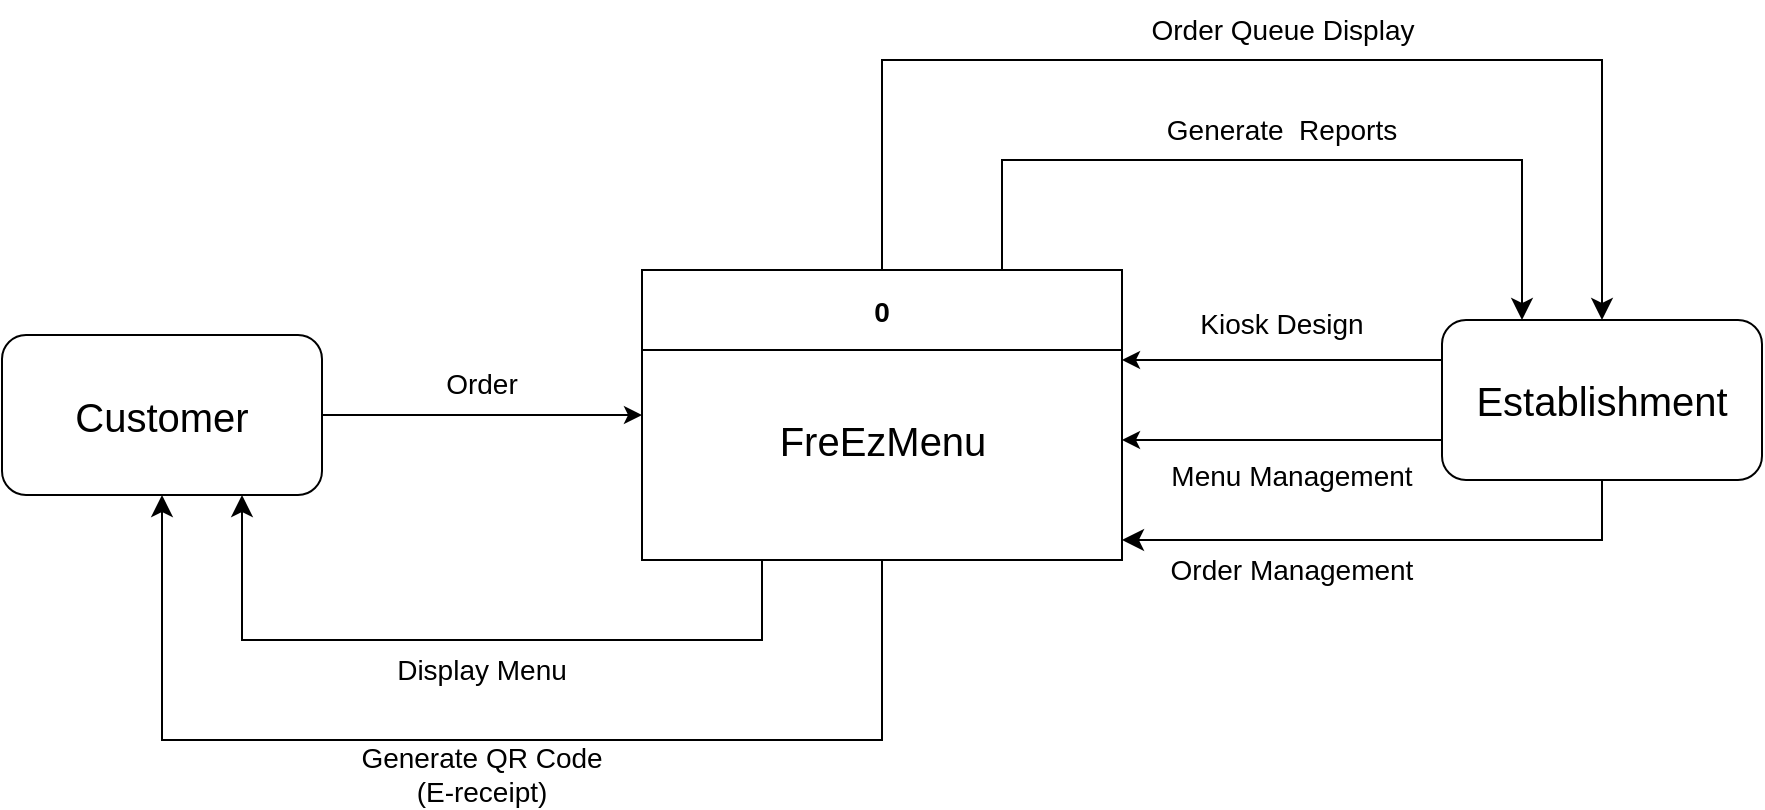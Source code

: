 <mxfile>
    <diagram id="vPrVIfmSzrOqrGtBvPkh" name="Page-1">
        <mxGraphModel dx="951" dy="691" grid="1" gridSize="10" guides="1" tooltips="1" connect="1" arrows="1" fold="1" page="1" pageScale="1" pageWidth="2000" pageHeight="1100" math="0" shadow="0">
            <root>
                <mxCell id="0"/>
                <mxCell id="1" parent="0"/>
                <mxCell id="2" value="0" style="swimlane;startSize=40;fontSize=14;" parent="1" vertex="1">
                    <mxGeometry x="880" y="535" width="240" height="145" as="geometry"/>
                </mxCell>
                <mxCell id="7" value="Establishment" style="rounded=1;whiteSpace=wrap;html=1;fontSize=20;" parent="1" vertex="1">
                    <mxGeometry x="1280" y="560" width="160" height="80" as="geometry"/>
                </mxCell>
                <mxCell id="8" value="Customer" style="rounded=1;whiteSpace=wrap;html=1;fontSize=20;" parent="1" vertex="1">
                    <mxGeometry x="560" y="567.5" width="160" height="80" as="geometry"/>
                </mxCell>
                <mxCell id="10" value="" style="endArrow=none;html=1;fontSize=20;entryX=1;entryY=0.5;entryDx=0;entryDy=0;endFill=0;startArrow=classic;startFill=1;exitX=0;exitY=0.5;exitDx=0;exitDy=0;" parent="1" source="2" target="8" edge="1">
                    <mxGeometry width="50" height="50" relative="1" as="geometry">
                        <mxPoint x="880" y="580" as="sourcePoint"/>
                        <mxPoint x="970" y="480" as="targetPoint"/>
                    </mxGeometry>
                </mxCell>
                <mxCell id="13" value="Order" style="text;html=1;strokeColor=none;fillColor=none;align=center;verticalAlign=middle;whiteSpace=wrap;rounded=0;fontSize=14;" parent="1" vertex="1">
                    <mxGeometry x="750" y="577" width="100" height="30" as="geometry"/>
                </mxCell>
                <mxCell id="15" value="Generate&amp;nbsp; Reports" style="text;html=1;strokeColor=none;fillColor=none;align=center;verticalAlign=middle;whiteSpace=wrap;rounded=0;fontSize=14;" parent="1" vertex="1">
                    <mxGeometry x="1140" y="450" width="120" height="30" as="geometry"/>
                </mxCell>
                <mxCell id="16" value="&lt;font style=&quot;font-size: 20px;&quot;&gt;FreEzMenu&lt;/font&gt;" style="text;html=1;align=center;verticalAlign=middle;resizable=0;points=[];autosize=1;strokeColor=none;fillColor=none;fontSize=14;" parent="1" vertex="1">
                    <mxGeometry x="935" y="600" width="130" height="40" as="geometry"/>
                </mxCell>
                <mxCell id="18" value="Kiosk Design" style="text;html=1;strokeColor=none;fillColor=none;align=center;verticalAlign=middle;whiteSpace=wrap;rounded=0;fontSize=14;" parent="1" vertex="1">
                    <mxGeometry x="1150" y="547" width="100" height="30" as="geometry"/>
                </mxCell>
                <mxCell id="19" value="" style="edgeStyle=elbowEdgeStyle;elbow=horizontal;endArrow=classic;html=1;curved=0;rounded=0;endSize=8;startSize=8;fontSize=14;entryX=0.25;entryY=0;entryDx=0;entryDy=0;exitX=0.75;exitY=0;exitDx=0;exitDy=0;" parent="1" source="2" target="7" edge="1">
                    <mxGeometry width="50" height="50" relative="1" as="geometry">
                        <mxPoint x="1090" y="560" as="sourcePoint"/>
                        <mxPoint x="1140" y="510" as="targetPoint"/>
                        <Array as="points">
                            <mxPoint x="1190" y="480"/>
                        </Array>
                    </mxGeometry>
                </mxCell>
                <mxCell id="20" value="" style="endArrow=classic;html=1;fontSize=14;exitX=0;exitY=0.25;exitDx=0;exitDy=0;" parent="1" source="7" edge="1">
                    <mxGeometry width="50" height="50" relative="1" as="geometry">
                        <mxPoint x="1070" y="580" as="sourcePoint"/>
                        <mxPoint x="1120" y="580" as="targetPoint"/>
                    </mxGeometry>
                </mxCell>
                <mxCell id="22" value="Order Queue Display" style="text;html=1;strokeColor=none;fillColor=none;align=center;verticalAlign=middle;whiteSpace=wrap;rounded=0;fontSize=14;" parent="1" vertex="1">
                    <mxGeometry x="1127.5" y="400" width="145" height="30" as="geometry"/>
                </mxCell>
                <mxCell id="23" value="" style="edgeStyle=elbowEdgeStyle;elbow=horizontal;endArrow=classic;html=1;curved=0;rounded=0;endSize=8;startSize=8;fontSize=14;entryX=0.75;entryY=1;entryDx=0;entryDy=0;exitX=0.25;exitY=1;exitDx=0;exitDy=0;" parent="1" source="2" target="8" edge="1">
                    <mxGeometry width="50" height="50" relative="1" as="geometry">
                        <mxPoint x="1070" y="545" as="sourcePoint"/>
                        <mxPoint x="1330" y="570" as="targetPoint"/>
                        <Array as="points">
                            <mxPoint x="800" y="720"/>
                        </Array>
                    </mxGeometry>
                </mxCell>
                <mxCell id="24" value="Display Menu" style="text;html=1;strokeColor=none;fillColor=none;align=center;verticalAlign=middle;whiteSpace=wrap;rounded=0;fontSize=14;" parent="1" vertex="1">
                    <mxGeometry x="735" y="720" width="130" height="30" as="geometry"/>
                </mxCell>
                <mxCell id="27" value="" style="edgeStyle=elbowEdgeStyle;elbow=horizontal;endArrow=classic;html=1;curved=0;rounded=0;endSize=8;startSize=8;entryX=0.5;entryY=0;entryDx=0;entryDy=0;exitX=0.5;exitY=0;exitDx=0;exitDy=0;" parent="1" source="2" target="7" edge="1">
                    <mxGeometry width="50" height="50" relative="1" as="geometry">
                        <mxPoint x="990" y="570" as="sourcePoint"/>
                        <mxPoint x="1040" y="520" as="targetPoint"/>
                        <Array as="points">
                            <mxPoint x="1180" y="430"/>
                        </Array>
                    </mxGeometry>
                </mxCell>
                <mxCell id="31" value="" style="edgeStyle=elbowEdgeStyle;elbow=horizontal;endArrow=classic;html=1;curved=0;rounded=0;endSize=8;startSize=8;fontSize=14;entryX=0.5;entryY=1;entryDx=0;entryDy=0;exitX=0.5;exitY=1;exitDx=0;exitDy=0;" parent="1" source="2" target="8" edge="1">
                    <mxGeometry width="50" height="50" relative="1" as="geometry">
                        <mxPoint x="950" y="675" as="sourcePoint"/>
                        <mxPoint x="690" y="650" as="targetPoint"/>
                        <Array as="points">
                            <mxPoint x="820" y="770"/>
                        </Array>
                    </mxGeometry>
                </mxCell>
                <mxCell id="32" value="" style="endArrow=classic;html=1;fontSize=14;exitX=0;exitY=0.75;exitDx=0;exitDy=0;" parent="1" source="7" edge="1">
                    <mxGeometry width="50" height="50" relative="1" as="geometry">
                        <mxPoint x="1290" y="590" as="sourcePoint"/>
                        <mxPoint x="1120" y="620" as="targetPoint"/>
                    </mxGeometry>
                </mxCell>
                <mxCell id="33" value="Menu Management" style="text;html=1;strokeColor=none;fillColor=none;align=center;verticalAlign=middle;whiteSpace=wrap;rounded=0;fontSize=14;" parent="1" vertex="1">
                    <mxGeometry x="1140" y="623" width="130" height="30" as="geometry"/>
                </mxCell>
                <mxCell id="34" value="Generate QR Code&lt;br&gt;(E-receipt)" style="text;html=1;strokeColor=none;fillColor=none;align=center;verticalAlign=middle;whiteSpace=wrap;rounded=0;fontSize=14;" parent="1" vertex="1">
                    <mxGeometry x="735" y="772" width="130" height="30" as="geometry"/>
                </mxCell>
                <mxCell id="35" value="" style="edgeStyle=elbowEdgeStyle;elbow=horizontal;endArrow=classic;html=1;curved=0;rounded=0;endSize=8;startSize=8;exitX=0.5;exitY=1;exitDx=0;exitDy=0;" parent="1" source="7" edge="1">
                    <mxGeometry width="50" height="50" relative="1" as="geometry">
                        <mxPoint x="1180" y="610" as="sourcePoint"/>
                        <mxPoint x="1120" y="670" as="targetPoint"/>
                        <Array as="points">
                            <mxPoint x="1360" y="660"/>
                        </Array>
                    </mxGeometry>
                </mxCell>
                <mxCell id="36" value="Order Management" style="text;html=1;strokeColor=none;fillColor=none;align=center;verticalAlign=middle;whiteSpace=wrap;rounded=0;fontSize=14;" parent="1" vertex="1">
                    <mxGeometry x="1140" y="670" width="130" height="30" as="geometry"/>
                </mxCell>
            </root>
        </mxGraphModel>
    </diagram>
</mxfile>